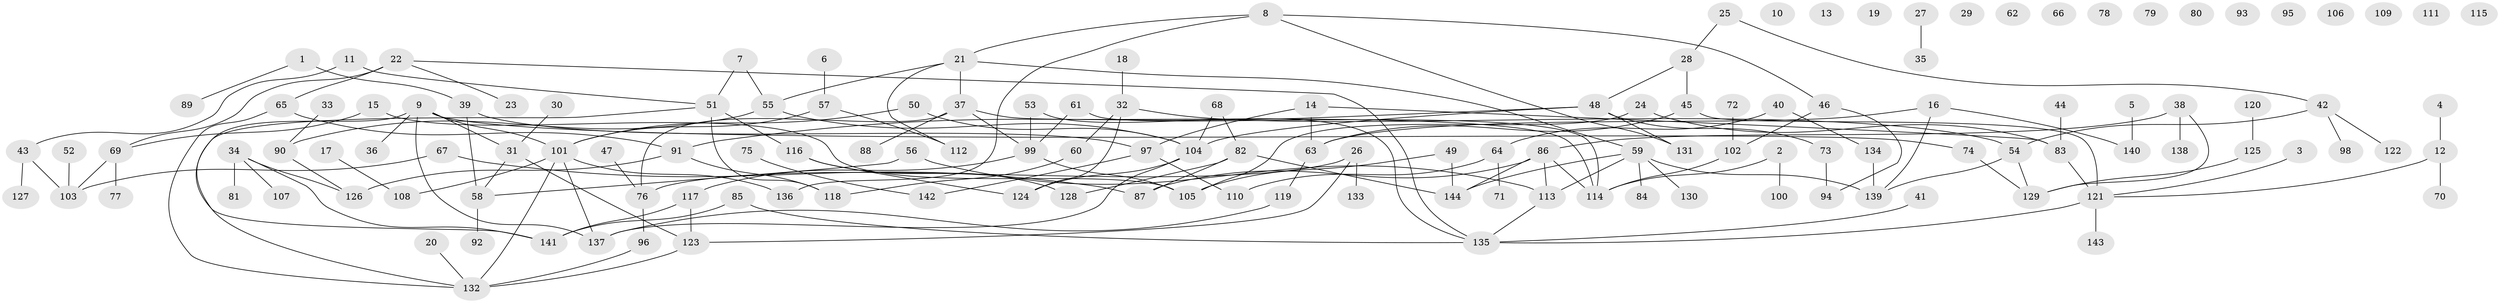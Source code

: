 // Generated by graph-tools (version 1.1) at 2025/33/03/09/25 02:33:57]
// undirected, 144 vertices, 171 edges
graph export_dot {
graph [start="1"]
  node [color=gray90,style=filled];
  1;
  2;
  3;
  4;
  5;
  6;
  7;
  8;
  9;
  10;
  11;
  12;
  13;
  14;
  15;
  16;
  17;
  18;
  19;
  20;
  21;
  22;
  23;
  24;
  25;
  26;
  27;
  28;
  29;
  30;
  31;
  32;
  33;
  34;
  35;
  36;
  37;
  38;
  39;
  40;
  41;
  42;
  43;
  44;
  45;
  46;
  47;
  48;
  49;
  50;
  51;
  52;
  53;
  54;
  55;
  56;
  57;
  58;
  59;
  60;
  61;
  62;
  63;
  64;
  65;
  66;
  67;
  68;
  69;
  70;
  71;
  72;
  73;
  74;
  75;
  76;
  77;
  78;
  79;
  80;
  81;
  82;
  83;
  84;
  85;
  86;
  87;
  88;
  89;
  90;
  91;
  92;
  93;
  94;
  95;
  96;
  97;
  98;
  99;
  100;
  101;
  102;
  103;
  104;
  105;
  106;
  107;
  108;
  109;
  110;
  111;
  112;
  113;
  114;
  115;
  116;
  117;
  118;
  119;
  120;
  121;
  122;
  123;
  124;
  125;
  126;
  127;
  128;
  129;
  130;
  131;
  132;
  133;
  134;
  135;
  136;
  137;
  138;
  139;
  140;
  141;
  142;
  143;
  144;
  1 -- 39;
  1 -- 89;
  2 -- 100;
  2 -- 114;
  3 -- 121;
  4 -- 12;
  5 -- 140;
  6 -- 57;
  7 -- 51;
  7 -- 55;
  8 -- 21;
  8 -- 46;
  8 -- 131;
  8 -- 136;
  9 -- 31;
  9 -- 36;
  9 -- 74;
  9 -- 101;
  9 -- 137;
  9 -- 141;
  11 -- 43;
  11 -- 51;
  12 -- 70;
  12 -- 121;
  14 -- 63;
  14 -- 83;
  14 -- 97;
  15 -- 69;
  15 -- 105;
  16 -- 63;
  16 -- 139;
  16 -- 140;
  17 -- 108;
  18 -- 32;
  20 -- 132;
  21 -- 37;
  21 -- 55;
  21 -- 59;
  21 -- 112;
  22 -- 23;
  22 -- 65;
  22 -- 69;
  22 -- 135;
  24 -- 83;
  24 -- 105;
  25 -- 28;
  25 -- 42;
  26 -- 76;
  26 -- 123;
  26 -- 133;
  27 -- 35;
  28 -- 45;
  28 -- 48;
  30 -- 31;
  31 -- 58;
  31 -- 123;
  32 -- 54;
  32 -- 60;
  32 -- 124;
  33 -- 90;
  34 -- 81;
  34 -- 107;
  34 -- 126;
  34 -- 141;
  37 -- 76;
  37 -- 88;
  37 -- 99;
  37 -- 114;
  38 -- 86;
  38 -- 129;
  38 -- 138;
  39 -- 58;
  39 -- 97;
  40 -- 64;
  40 -- 134;
  41 -- 135;
  42 -- 54;
  42 -- 98;
  42 -- 122;
  43 -- 103;
  43 -- 127;
  44 -- 83;
  45 -- 63;
  45 -- 121;
  46 -- 94;
  46 -- 102;
  47 -- 76;
  48 -- 73;
  48 -- 91;
  48 -- 104;
  48 -- 131;
  49 -- 105;
  49 -- 144;
  50 -- 101;
  50 -- 104;
  51 -- 116;
  51 -- 118;
  51 -- 132;
  52 -- 103;
  53 -- 99;
  53 -- 135;
  54 -- 129;
  54 -- 139;
  55 -- 90;
  55 -- 104;
  56 -- 58;
  56 -- 113;
  57 -- 101;
  57 -- 112;
  58 -- 92;
  59 -- 84;
  59 -- 113;
  59 -- 130;
  59 -- 139;
  59 -- 144;
  60 -- 118;
  61 -- 99;
  61 -- 114;
  63 -- 119;
  64 -- 71;
  64 -- 110;
  65 -- 91;
  65 -- 132;
  67 -- 87;
  67 -- 103;
  68 -- 82;
  68 -- 104;
  69 -- 77;
  69 -- 103;
  72 -- 102;
  73 -- 94;
  74 -- 129;
  75 -- 142;
  76 -- 96;
  82 -- 87;
  82 -- 128;
  82 -- 144;
  83 -- 121;
  85 -- 135;
  85 -- 141;
  86 -- 87;
  86 -- 113;
  86 -- 114;
  86 -- 144;
  90 -- 126;
  91 -- 118;
  91 -- 126;
  96 -- 132;
  97 -- 110;
  97 -- 142;
  99 -- 105;
  99 -- 117;
  101 -- 108;
  101 -- 132;
  101 -- 136;
  101 -- 137;
  102 -- 114;
  104 -- 124;
  104 -- 137;
  113 -- 135;
  116 -- 124;
  116 -- 128;
  117 -- 123;
  117 -- 141;
  119 -- 137;
  120 -- 125;
  121 -- 135;
  121 -- 143;
  123 -- 132;
  125 -- 129;
  134 -- 139;
}
